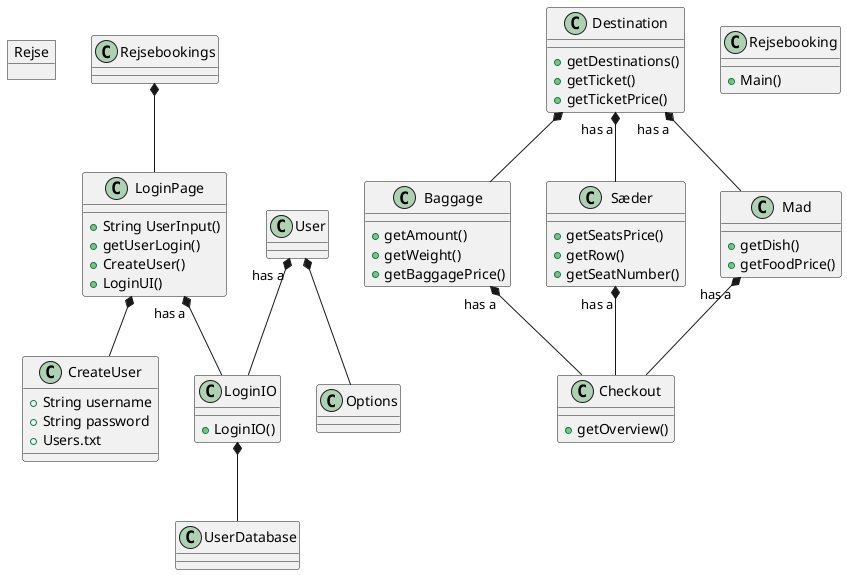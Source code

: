 @startuml
'https://plantuml.com/sequence-diagram
object Rejse

Rejsebookings *-- LoginPage
LoginPage *-- CreateUser
LoginPage "has a" *-- LoginIO
User "has a"*-- LoginIO
User *-- Options

Destination *-- Baggage
Destination "has a" *-- Sæder
Destination "has a" *-- Mad
Sæder "has a" *-- Checkout
Baggage "has a" *-- Checkout
Mad "has a" *-- Checkout

Rejsebooking : + Main()
CreateUser : + String username
CreateUser : + String password
CreateUser : + Users.txt
LoginPage : + String UserInput()
LoginPage : + getUserLogin()
LoginPage : + CreateUser()
LoginPage : + LoginUI()
LoginIO : + LoginIO()
LoginIO *-- UserDatabase
Destination : + getDestinations()
Destination : + getTicket()
Destination : + getTicketPrice()
Baggage : + getAmount()
Baggage : + getWeight()
Baggage : + getBaggagePrice()
Sæder : + getSeatsPrice()
Sæder : + getRow()
Sæder : + getSeatNumber()
Mad : + getDish()
Mad : + getFoodPrice()
Checkout : + getOverview()





@enduml
